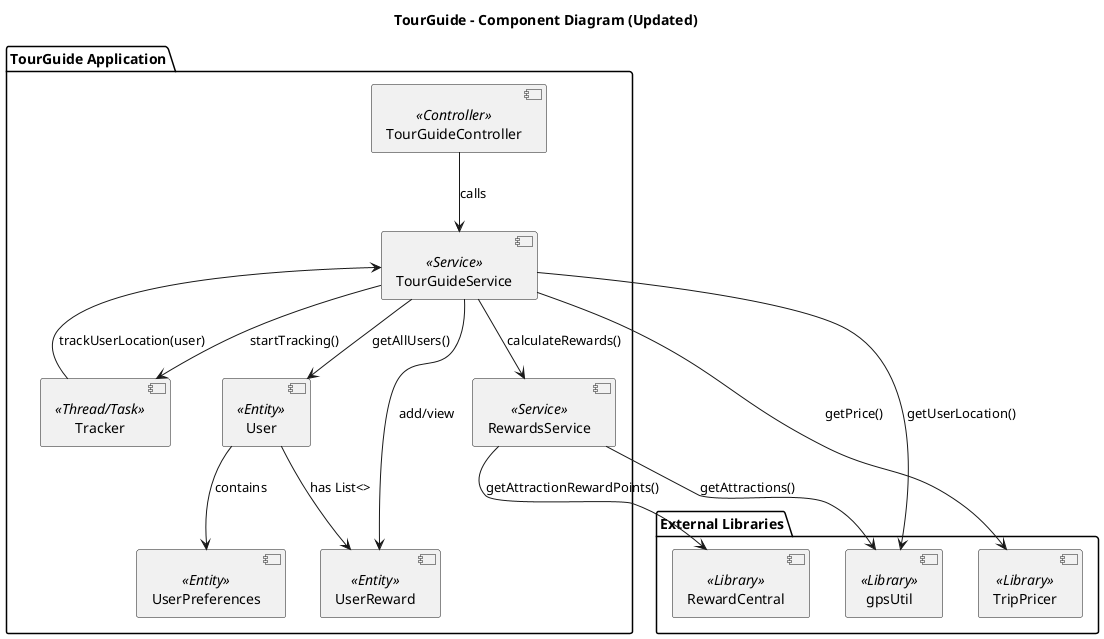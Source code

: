 @startuml
title TourGuide - Component Diagram (Updated)

package "TourGuide Application" {
  component "TourGuideController" <<Controller>>
  component "TourGuideService" <<Service>>
  component "RewardsService" <<Service>>
  component "Tracker" <<Thread/Task>>
  component "User" <<Entity>>
  component "UserReward" <<Entity>>
  component "UserPreferences" <<Entity>>
}

package "External Libraries" {
  component "gpsUtil" <<Library>>
  component "TripPricer" <<Library>>
  component "RewardCentral" <<Library>>
}

TourGuideController --> TourGuideService : calls

TourGuideService --> gpsUtil : getUserLocation()
TourGuideService --> TripPricer : getPrice()
TourGuideService --> Tracker : startTracking()
TourGuideService --> RewardsService : calculateRewards()

RewardsService --> RewardCentral : getAttractionRewardPoints()
RewardsService --> gpsUtil : getAttractions()

TourGuideService --> User : getAllUsers()
TourGuideService --> UserReward : add/view
User --> UserPreferences : contains
User --> UserReward : has List<>

Tracker --> TourGuideService : trackUserLocation(user)

@enduml